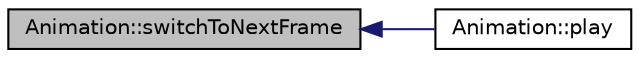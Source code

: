 digraph "Animation::switchToNextFrame"
{
  edge [fontname="Helvetica",fontsize="10",labelfontname="Helvetica",labelfontsize="10"];
  node [fontname="Helvetica",fontsize="10",shape=record];
  rankdir="LR";
  Node1 [label="Animation::switchToNextFrame",height=0.2,width=0.4,color="black", fillcolor="grey75", style="filled", fontcolor="black"];
  Node1 -> Node2 [dir="back",color="midnightblue",fontsize="10",style="solid",fontname="Helvetica"];
  Node2 [label="Animation::play",height=0.2,width=0.4,color="black", fillcolor="white", style="filled",URL="$class_animation.html#aaa628f424f1cdaf2a74f8d10298ef8af"];
}
